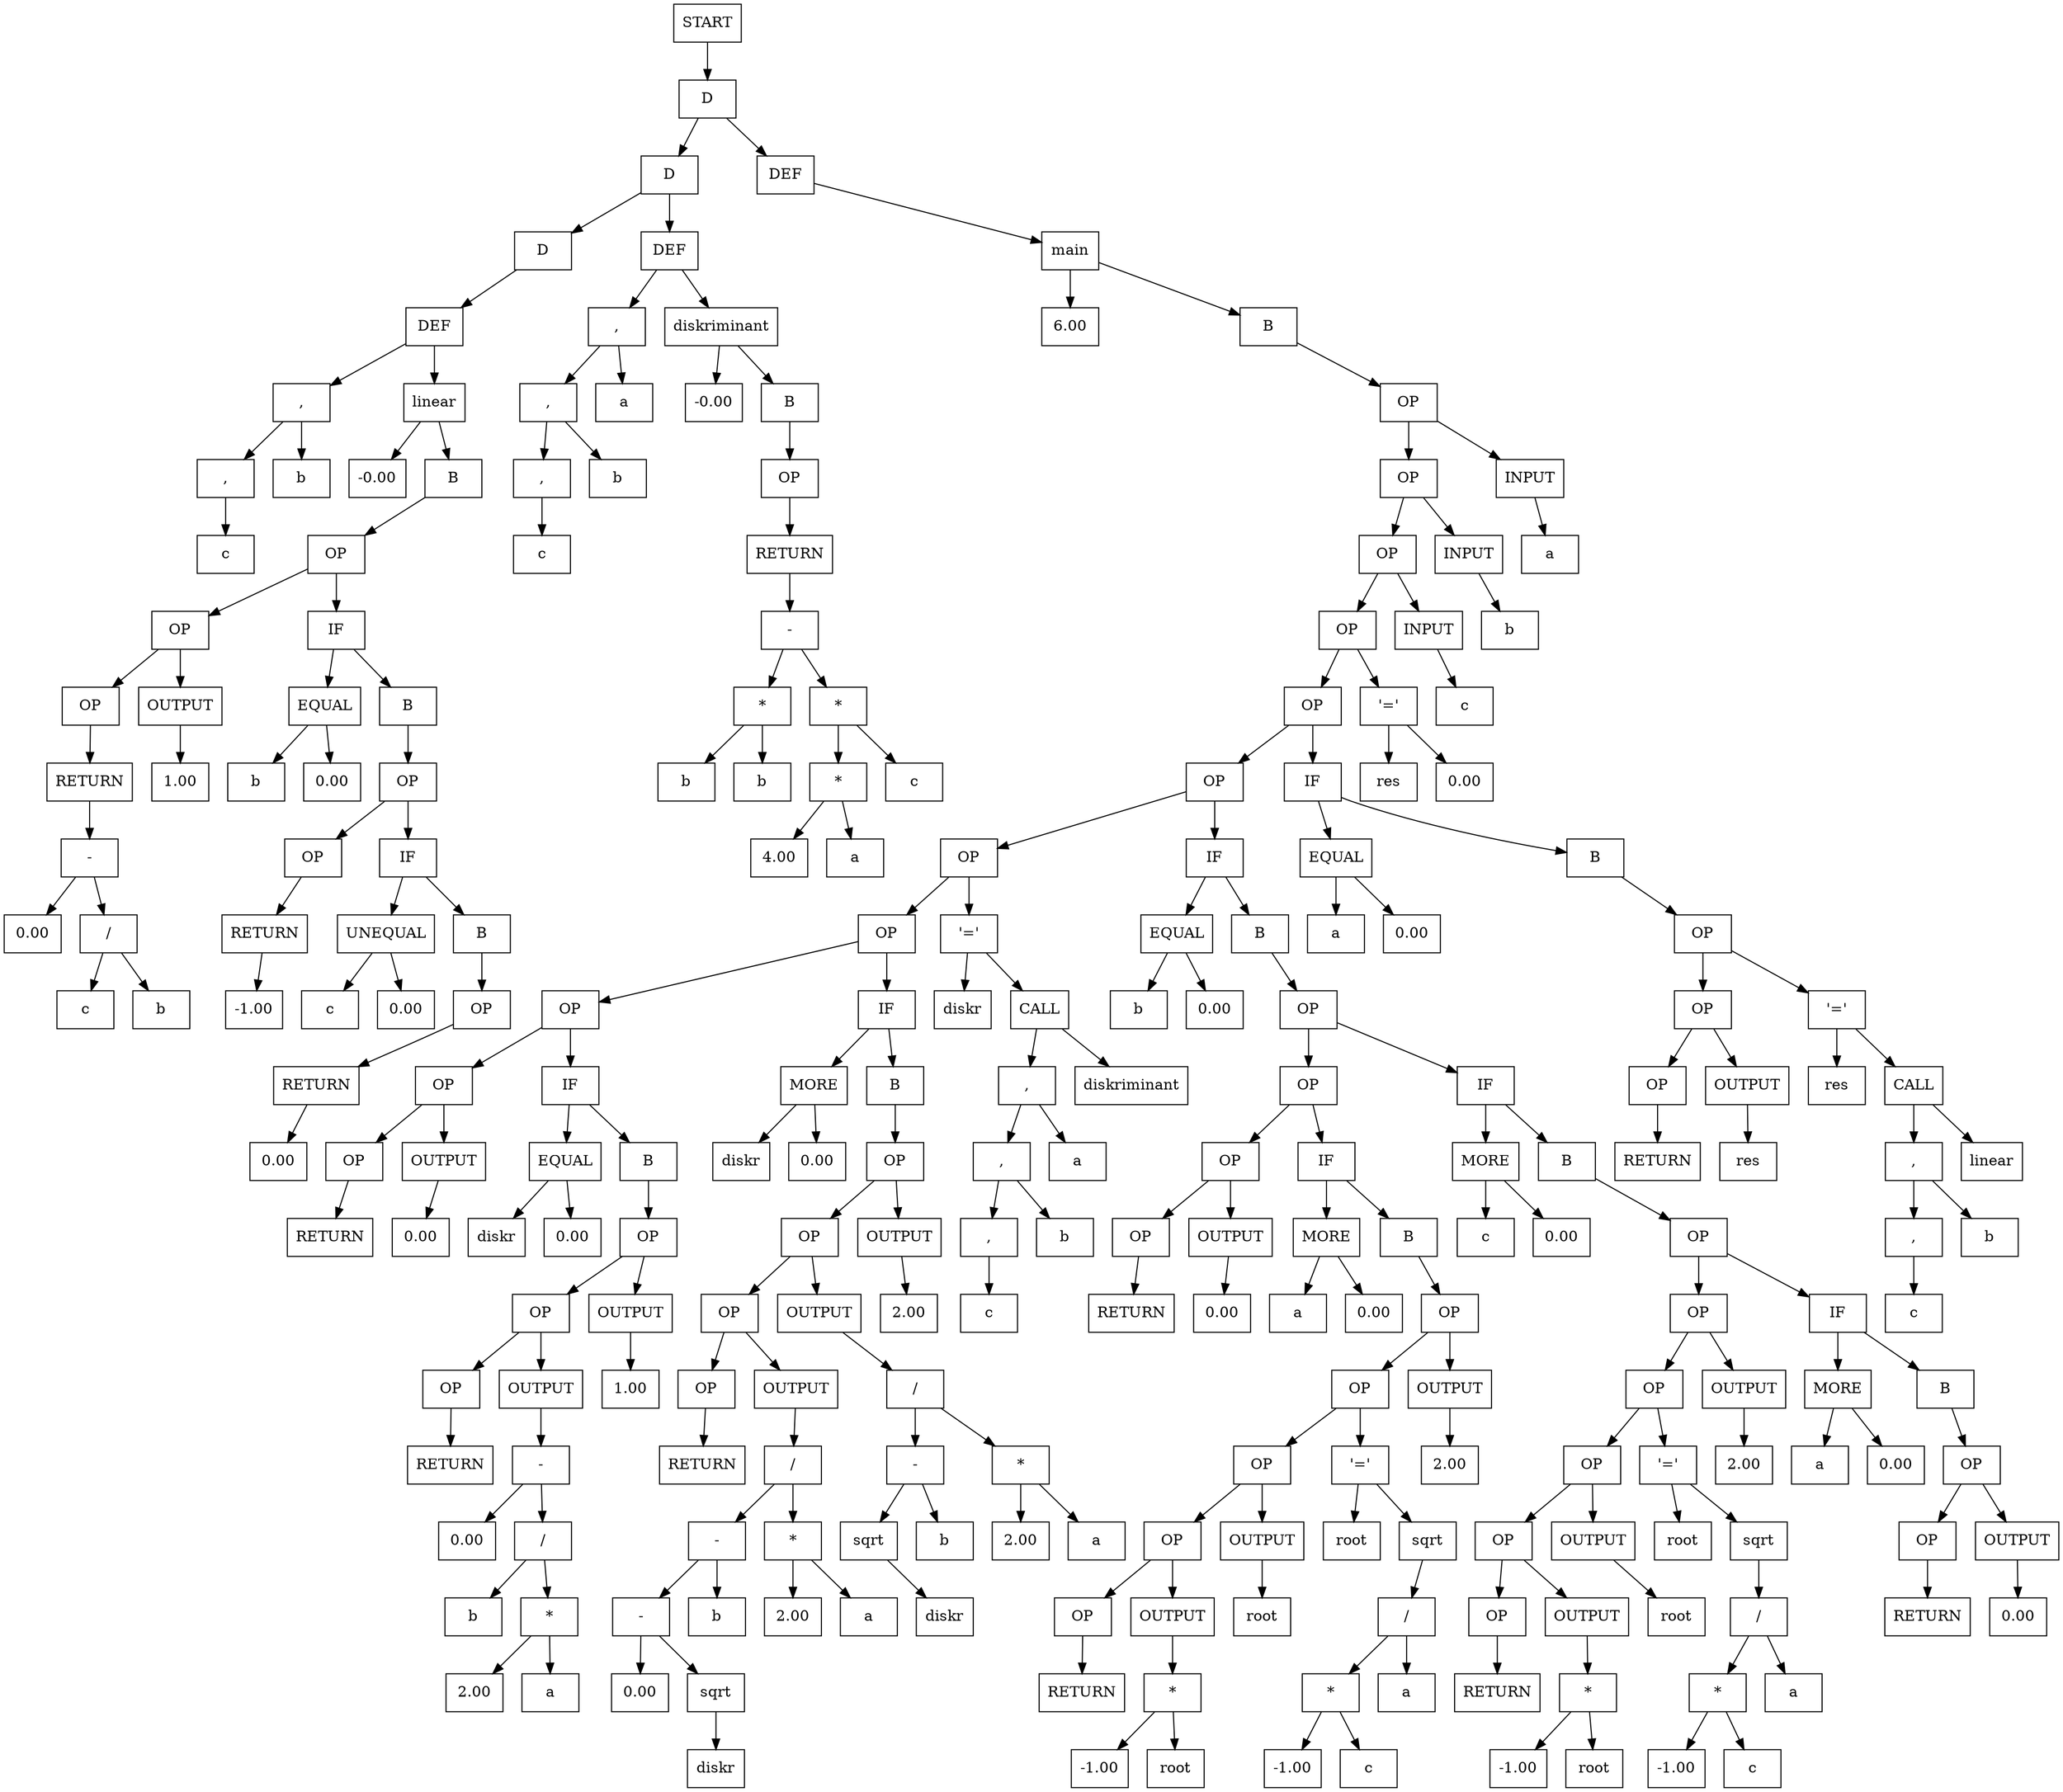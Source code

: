 digraph {
node0x55f1f8b6ec50 [label="START", shape=box];
node0x55f1f8b77110 [label="D", shape=box];
node0x55f1f8b6ec50 -> node0x55f1f8b77110
node0x55f1f8b79290 [label="D", shape=box];
node0x55f1f8b6ecc0 [label="DEF", shape=box];
node0x55f1f8b77110 -> node0x55f1f8b79290
node0x55f1f8b77110 -> node0x55f1f8b6ecc0
node0x55f1f8b6ed30 [label="main", shape=box];
node0x55f1f8b6ecc0 -> node0x55f1f8b6ed30
node0x55f1f8b79260 [label="6.00", shape=box];
node0x55f1f8b77180 [label="B", shape=box];
node0x55f1f8b6ed30 -> node0x55f1f8b79260
node0x55f1f8b6ed30 -> node0x55f1f8b77180
node0x55f1f8b771f0 [label="OP", shape=box];
node0x55f1f8b77180 -> node0x55f1f8b771f0
node0x55f1f8b77260 [label="OP", shape=box];
node0x55f1f8b6ef60 [label="INPUT", shape=box];
node0x55f1f8b771f0 -> node0x55f1f8b77260
node0x55f1f8b771f0 -> node0x55f1f8b6ef60
node0x55f1f8b6f040 [label="a", shape=box];
node0x55f1f8b6ef60 -> node0x55f1f8b6f040
node0x55f1f8b772d0 [label="OP", shape=box];
node0x55f1f8b6f120 [label="INPUT", shape=box];
node0x55f1f8b77260 -> node0x55f1f8b772d0
node0x55f1f8b77260 -> node0x55f1f8b6f120
node0x55f1f8b6f200 [label="b", shape=box];
node0x55f1f8b6f120 -> node0x55f1f8b6f200
node0x55f1f8b77340 [label="OP", shape=box];
node0x55f1f8b6f2e0 [label="INPUT", shape=box];
node0x55f1f8b772d0 -> node0x55f1f8b77340
node0x55f1f8b772d0 -> node0x55f1f8b6f2e0
node0x55f1f8b6f3c0 [label="c", shape=box];
node0x55f1f8b6f2e0 -> node0x55f1f8b6f3c0
node0x55f1f8b773b0 [label="OP", shape=box];
node0x55f1f8b6f510 [label="'='", shape=box];
node0x55f1f8b77340 -> node0x55f1f8b773b0
node0x55f1f8b77340 -> node0x55f1f8b6f510
node0x55f1f8b6f4a0 [label="res", shape=box];
node0x55f1f8b6f580 [label="0.00", shape=box];
node0x55f1f8b6f510 -> node0x55f1f8b6f4a0
node0x55f1f8b6f510 -> node0x55f1f8b6f580
node0x55f1f8b77730 [label="OP", shape=box];
node0x55f1f8b6f620 [label="IF", shape=box];
node0x55f1f8b773b0 -> node0x55f1f8b77730
node0x55f1f8b773b0 -> node0x55f1f8b6f620
node0x55f1f8b6f770 [label="EQUAL", shape=box];
node0x55f1f8b77420 [label="B", shape=box];
node0x55f1f8b6f620 -> node0x55f1f8b6f770
node0x55f1f8b6f620 -> node0x55f1f8b77420
node0x55f1f8b77490 [label="OP", shape=box];
node0x55f1f8b77420 -> node0x55f1f8b77490
node0x55f1f8b77650 [label="OP", shape=box];
node0x55f1f8b6f960 [label="'='", shape=box];
node0x55f1f8b77490 -> node0x55f1f8b77650
node0x55f1f8b77490 -> node0x55f1f8b6f960
node0x55f1f8b6f8f0 [label="res", shape=box];
node0x55f1f8b77500 [label="CALL", shape=box];
node0x55f1f8b6f960 -> node0x55f1f8b6f8f0
node0x55f1f8b6f960 -> node0x55f1f8b77500
node0x55f1f8b77570 [label=",", shape=box];
node0x55f1f8b6f9d0 [label="linear", shape=box];
node0x55f1f8b77500 -> node0x55f1f8b77570
node0x55f1f8b77500 -> node0x55f1f8b6f9d0
node0x55f1f8b775e0 [label=",", shape=box];
node0x55f1f8b6fab0 [label="b", shape=box];
node0x55f1f8b77570 -> node0x55f1f8b775e0
node0x55f1f8b77570 -> node0x55f1f8b6fab0
node0x55f1f8b6fb90 [label="c", shape=box];
node0x55f1f8b775e0 -> node0x55f1f8b6fb90
node0x55f1f8b776c0 [label="OP", shape=box];
node0x55f1f8b6fce0 [label="OUTPUT", shape=box];
node0x55f1f8b77650 -> node0x55f1f8b776c0
node0x55f1f8b77650 -> node0x55f1f8b6fce0
node0x55f1f8b6fdc0 [label="res", shape=box];
node0x55f1f8b6fce0 -> node0x55f1f8b6fdc0
node0x55f1f8b6fea0 [label="RETURN", shape=box];
node0x55f1f8b776c0 -> node0x55f1f8b6fea0
node0x55f1f8b6f700 [label="a", shape=box];
node0x55f1f8b6f7e0 [label="0.00", shape=box];
node0x55f1f8b6f770 -> node0x55f1f8b6f700
node0x55f1f8b6f770 -> node0x55f1f8b6f7e0
node0x55f1f8b785f0 [label="OP", shape=box];
node0x55f1f8b6fff0 [label="IF", shape=box];
node0x55f1f8b77730 -> node0x55f1f8b785f0
node0x55f1f8b77730 -> node0x55f1f8b6fff0
node0x55f1f8b70140 [label="EQUAL", shape=box];
node0x55f1f8b777a0 [label="B", shape=box];
node0x55f1f8b6fff0 -> node0x55f1f8b70140
node0x55f1f8b6fff0 -> node0x55f1f8b777a0
node0x55f1f8b77810 [label="OP", shape=box];
node0x55f1f8b777a0 -> node0x55f1f8b77810
node0x55f1f8b77f70 [label="OP", shape=box];
node0x55f1f8b702c0 [label="IF", shape=box];
node0x55f1f8b77810 -> node0x55f1f8b77f70
node0x55f1f8b77810 -> node0x55f1f8b702c0
node0x55f1f8b70410 [label="MORE", shape=box];
node0x55f1f8b77880 [label="B", shape=box];
node0x55f1f8b702c0 -> node0x55f1f8b70410
node0x55f1f8b702c0 -> node0x55f1f8b77880
node0x55f1f8b778f0 [label="OP", shape=box];
node0x55f1f8b77880 -> node0x55f1f8b778f0
node0x55f1f8b77ab0 [label="OP", shape=box];
node0x55f1f8b70590 [label="IF", shape=box];
node0x55f1f8b778f0 -> node0x55f1f8b77ab0
node0x55f1f8b778f0 -> node0x55f1f8b70590
node0x55f1f8b706e0 [label="MORE", shape=box];
node0x55f1f8b77960 [label="B", shape=box];
node0x55f1f8b70590 -> node0x55f1f8b706e0
node0x55f1f8b70590 -> node0x55f1f8b77960
node0x55f1f8b779d0 [label="OP", shape=box];
node0x55f1f8b77960 -> node0x55f1f8b779d0
node0x55f1f8b77a40 [label="OP", shape=box];
node0x55f1f8b70860 [label="OUTPUT", shape=box];
node0x55f1f8b779d0 -> node0x55f1f8b77a40
node0x55f1f8b779d0 -> node0x55f1f8b70860
node0x55f1f8b70940 [label="0.00", shape=box];
node0x55f1f8b70860 -> node0x55f1f8b70940
node0x55f1f8b709e0 [label="RETURN", shape=box];
node0x55f1f8b77a40 -> node0x55f1f8b709e0
node0x55f1f8b70670 [label="a", shape=box];
node0x55f1f8b70750 [label="0.00", shape=box];
node0x55f1f8b706e0 -> node0x55f1f8b70670
node0x55f1f8b706e0 -> node0x55f1f8b70750
node0x55f1f8b77b20 [label="OP", shape=box];
node0x55f1f8b70b30 [label="OUTPUT", shape=box];
node0x55f1f8b77ab0 -> node0x55f1f8b77b20
node0x55f1f8b77ab0 -> node0x55f1f8b70b30
node0x55f1f8b70c10 [label="2.00", shape=box];
node0x55f1f8b70b30 -> node0x55f1f8b70c10
node0x55f1f8b77d10 [label="OP", shape=box];
node0x55f1f8b70d20 [label="'='", shape=box];
node0x55f1f8b77b20 -> node0x55f1f8b77d10
node0x55f1f8b77b20 -> node0x55f1f8b70d20
node0x55f1f8b70cb0 [label="root", shape=box];
node0x55f1f8b70d90 [label="sqrt", shape=box];
node0x55f1f8b70d20 -> node0x55f1f8b70cb0
node0x55f1f8b70d20 -> node0x55f1f8b70d90
node0x55f1f8b77ca0 [label="/", shape=box];
node0x55f1f8b70d90 -> node0x55f1f8b77ca0
node0x55f1f8b77c30 [label="*", shape=box];
node0x55f1f8b71140 [label="a", shape=box];
node0x55f1f8b77ca0 -> node0x55f1f8b77c30
node0x55f1f8b77ca0 -> node0x55f1f8b71140
node0x55f1f8b77bc0 [label="-1.00", shape=box];
node0x55f1f8b71060 [label="c", shape=box];
node0x55f1f8b77c30 -> node0x55f1f8b77bc0
node0x55f1f8b77c30 -> node0x55f1f8b71060
node0x55f1f8b77d80 [label="OP", shape=box];
node0x55f1f8b71290 [label="OUTPUT", shape=box];
node0x55f1f8b77d10 -> node0x55f1f8b77d80
node0x55f1f8b77d10 -> node0x55f1f8b71290
node0x55f1f8b71370 [label="root", shape=box];
node0x55f1f8b71290 -> node0x55f1f8b71370
node0x55f1f8b77f00 [label="OP", shape=box];
node0x55f1f8b71450 [label="OUTPUT", shape=box];
node0x55f1f8b77d80 -> node0x55f1f8b77f00
node0x55f1f8b77d80 -> node0x55f1f8b71450
node0x55f1f8b77e90 [label="*", shape=box];
node0x55f1f8b71450 -> node0x55f1f8b77e90
node0x55f1f8b77e20 [label="-1.00", shape=box];
node0x55f1f8b71720 [label="root", shape=box];
node0x55f1f8b77e90 -> node0x55f1f8b77e20
node0x55f1f8b77e90 -> node0x55f1f8b71720
node0x55f1f8b71800 [label="RETURN", shape=box];
node0x55f1f8b77f00 -> node0x55f1f8b71800
node0x55f1f8b703a0 [label="c", shape=box];
node0x55f1f8b70480 [label="0.00", shape=box];
node0x55f1f8b70410 -> node0x55f1f8b703a0
node0x55f1f8b70410 -> node0x55f1f8b70480
node0x55f1f8b78510 [label="OP", shape=box];
node0x55f1f8b71950 [label="IF", shape=box];
node0x55f1f8b77f70 -> node0x55f1f8b78510
node0x55f1f8b77f70 -> node0x55f1f8b71950
node0x55f1f8b71aa0 [label="MORE", shape=box];
node0x55f1f8b77fe0 [label="B", shape=box];
node0x55f1f8b71950 -> node0x55f1f8b71aa0
node0x55f1f8b71950 -> node0x55f1f8b77fe0
node0x55f1f8b78050 [label="OP", shape=box];
node0x55f1f8b77fe0 -> node0x55f1f8b78050
node0x55f1f8b780c0 [label="OP", shape=box];
node0x55f1f8b71c20 [label="OUTPUT", shape=box];
node0x55f1f8b78050 -> node0x55f1f8b780c0
node0x55f1f8b78050 -> node0x55f1f8b71c20
node0x55f1f8b71d00 [label="2.00", shape=box];
node0x55f1f8b71c20 -> node0x55f1f8b71d00
node0x55f1f8b782b0 [label="OP", shape=box];
node0x55f1f8b71e10 [label="'='", shape=box];
node0x55f1f8b780c0 -> node0x55f1f8b782b0
node0x55f1f8b780c0 -> node0x55f1f8b71e10
node0x55f1f8b71da0 [label="root", shape=box];
node0x55f1f8b71e80 [label="sqrt", shape=box];
node0x55f1f8b71e10 -> node0x55f1f8b71da0
node0x55f1f8b71e10 -> node0x55f1f8b71e80
node0x55f1f8b78240 [label="/", shape=box];
node0x55f1f8b71e80 -> node0x55f1f8b78240
node0x55f1f8b781d0 [label="*", shape=box];
node0x55f1f8b72230 [label="a", shape=box];
node0x55f1f8b78240 -> node0x55f1f8b781d0
node0x55f1f8b78240 -> node0x55f1f8b72230
node0x55f1f8b78160 [label="-1.00", shape=box];
node0x55f1f8b72150 [label="c", shape=box];
node0x55f1f8b781d0 -> node0x55f1f8b78160
node0x55f1f8b781d0 -> node0x55f1f8b72150
node0x55f1f8b78320 [label="OP", shape=box];
node0x55f1f8b72380 [label="OUTPUT", shape=box];
node0x55f1f8b782b0 -> node0x55f1f8b78320
node0x55f1f8b782b0 -> node0x55f1f8b72380
node0x55f1f8b72460 [label="root", shape=box];
node0x55f1f8b72380 -> node0x55f1f8b72460
node0x55f1f8b784a0 [label="OP", shape=box];
node0x55f1f8b72540 [label="OUTPUT", shape=box];
node0x55f1f8b78320 -> node0x55f1f8b784a0
node0x55f1f8b78320 -> node0x55f1f8b72540
node0x55f1f8b78430 [label="*", shape=box];
node0x55f1f8b72540 -> node0x55f1f8b78430
node0x55f1f8b783c0 [label="-1.00", shape=box];
node0x55f1f8b72810 [label="root", shape=box];
node0x55f1f8b78430 -> node0x55f1f8b783c0
node0x55f1f8b78430 -> node0x55f1f8b72810
node0x55f1f8b728f0 [label="RETURN", shape=box];
node0x55f1f8b784a0 -> node0x55f1f8b728f0
node0x55f1f8b71a30 [label="a", shape=box];
node0x55f1f8b71b10 [label="0.00", shape=box];
node0x55f1f8b71aa0 -> node0x55f1f8b71a30
node0x55f1f8b71aa0 -> node0x55f1f8b71b10
node0x55f1f8b78580 [label="OP", shape=box];
node0x55f1f8b72a40 [label="OUTPUT", shape=box];
node0x55f1f8b78510 -> node0x55f1f8b78580
node0x55f1f8b78510 -> node0x55f1f8b72a40
node0x55f1f8b72b20 [label="0.00", shape=box];
node0x55f1f8b72a40 -> node0x55f1f8b72b20
node0x55f1f8b72bc0 [label="RETURN", shape=box];
node0x55f1f8b78580 -> node0x55f1f8b72bc0
node0x55f1f8b700d0 [label="b", shape=box];
node0x55f1f8b701b0 [label="0.00", shape=box];
node0x55f1f8b70140 -> node0x55f1f8b700d0
node0x55f1f8b70140 -> node0x55f1f8b701b0
node0x55f1f8b78820 [label="OP", shape=box];
node0x55f1f8b72d80 [label="'='", shape=box];
node0x55f1f8b785f0 -> node0x55f1f8b78820
node0x55f1f8b785f0 -> node0x55f1f8b72d80
node0x55f1f8b72d10 [label="diskr", shape=box];
node0x55f1f8b78660 [label="CALL", shape=box];
node0x55f1f8b72d80 -> node0x55f1f8b72d10
node0x55f1f8b72d80 -> node0x55f1f8b78660
node0x55f1f8b786d0 [label=",", shape=box];
node0x55f1f8b72df0 [label="diskriminant", shape=box];
node0x55f1f8b78660 -> node0x55f1f8b786d0
node0x55f1f8b78660 -> node0x55f1f8b72df0
node0x55f1f8b78740 [label=",", shape=box];
node0x55f1f8b72ed0 [label="a", shape=box];
node0x55f1f8b786d0 -> node0x55f1f8b78740
node0x55f1f8b786d0 -> node0x55f1f8b72ed0
node0x55f1f8b787b0 [label=",", shape=box];
node0x55f1f8b72fb0 [label="b", shape=box];
node0x55f1f8b78740 -> node0x55f1f8b787b0
node0x55f1f8b78740 -> node0x55f1f8b72fb0
node0x55f1f8b73090 [label="c", shape=box];
node0x55f1f8b787b0 -> node0x55f1f8b73090
node0x55f1f8b78dd0 [label="OP", shape=box];
node0x55f1f8b731e0 [label="IF", shape=box];
node0x55f1f8b78820 -> node0x55f1f8b78dd0
node0x55f1f8b78820 -> node0x55f1f8b731e0
node0x55f1f8b73330 [label="MORE", shape=box];
node0x55f1f8b78890 [label="B", shape=box];
node0x55f1f8b731e0 -> node0x55f1f8b73330
node0x55f1f8b731e0 -> node0x55f1f8b78890
node0x55f1f8b78900 [label="OP", shape=box];
node0x55f1f8b78890 -> node0x55f1f8b78900
node0x55f1f8b78970 [label="OP", shape=box];
node0x55f1f8b734b0 [label="OUTPUT", shape=box];
node0x55f1f8b78900 -> node0x55f1f8b78970
node0x55f1f8b78900 -> node0x55f1f8b734b0
node0x55f1f8b73590 [label="2.00", shape=box];
node0x55f1f8b734b0 -> node0x55f1f8b73590
node0x55f1f8b78b30 [label="OP", shape=box];
node0x55f1f8b73630 [label="OUTPUT", shape=box];
node0x55f1f8b78970 -> node0x55f1f8b78b30
node0x55f1f8b78970 -> node0x55f1f8b73630
node0x55f1f8b78ac0 [label="/", shape=box];
node0x55f1f8b73630 -> node0x55f1f8b78ac0
node0x55f1f8b789e0 [label="-", shape=box];
node0x55f1f8b78a50 [label="*", shape=box];
node0x55f1f8b78ac0 -> node0x55f1f8b789e0
node0x55f1f8b78ac0 -> node0x55f1f8b78a50
node0x55f1f8b73b70 [label="2.00", shape=box];
node0x55f1f8b73c10 [label="a", shape=box];
node0x55f1f8b78a50 -> node0x55f1f8b73b70
node0x55f1f8b78a50 -> node0x55f1f8b73c10
node0x55f1f8b73780 [label="sqrt", shape=box];
node0x55f1f8b739b0 [label="b", shape=box];
node0x55f1f8b789e0 -> node0x55f1f8b73780
node0x55f1f8b789e0 -> node0x55f1f8b739b0
node0x55f1f8b73860 [label="diskr", shape=box];
node0x55f1f8b73780 -> node0x55f1f8b73860
node0x55f1f8b78d60 [label="OP", shape=box];
node0x55f1f8b73d60 [label="OUTPUT", shape=box];
node0x55f1f8b78b30 -> node0x55f1f8b78d60
node0x55f1f8b78b30 -> node0x55f1f8b73d60
node0x55f1f8b78cf0 [label="/", shape=box];
node0x55f1f8b73d60 -> node0x55f1f8b78cf0
node0x55f1f8b78c10 [label="-", shape=box];
node0x55f1f8b78c80 [label="*", shape=box];
node0x55f1f8b78cf0 -> node0x55f1f8b78c10
node0x55f1f8b78cf0 -> node0x55f1f8b78c80
node0x55f1f8b74340 [label="2.00", shape=box];
node0x55f1f8b743e0 [label="a", shape=box];
node0x55f1f8b78c80 -> node0x55f1f8b74340
node0x55f1f8b78c80 -> node0x55f1f8b743e0
node0x55f1f8b78ba0 [label="-", shape=box];
node0x55f1f8b74180 [label="b", shape=box];
node0x55f1f8b78c10 -> node0x55f1f8b78ba0
node0x55f1f8b78c10 -> node0x55f1f8b74180
node0x55f1f8b73eb0 [label="0.00", shape=box];
node0x55f1f8b73f50 [label="sqrt", shape=box];
node0x55f1f8b78ba0 -> node0x55f1f8b73eb0
node0x55f1f8b78ba0 -> node0x55f1f8b73f50
node0x55f1f8b74030 [label="diskr", shape=box];
node0x55f1f8b73f50 -> node0x55f1f8b74030
node0x55f1f8b74530 [label="RETURN", shape=box];
node0x55f1f8b78d60 -> node0x55f1f8b74530
node0x55f1f8b732c0 [label="diskr", shape=box];
node0x55f1f8b733a0 [label="0.00", shape=box];
node0x55f1f8b73330 -> node0x55f1f8b732c0
node0x55f1f8b73330 -> node0x55f1f8b733a0
node0x55f1f8b79180 [label="OP", shape=box];
node0x55f1f8b74680 [label="IF", shape=box];
node0x55f1f8b78dd0 -> node0x55f1f8b79180
node0x55f1f8b78dd0 -> node0x55f1f8b74680
node0x55f1f8b747d0 [label="EQUAL", shape=box];
node0x55f1f8b78e40 [label="B", shape=box];
node0x55f1f8b74680 -> node0x55f1f8b747d0
node0x55f1f8b74680 -> node0x55f1f8b78e40
node0x55f1f8b78eb0 [label="OP", shape=box];
node0x55f1f8b78e40 -> node0x55f1f8b78eb0
node0x55f1f8b78f20 [label="OP", shape=box];
node0x55f1f8b74950 [label="OUTPUT", shape=box];
node0x55f1f8b78eb0 -> node0x55f1f8b78f20
node0x55f1f8b78eb0 -> node0x55f1f8b74950
node0x55f1f8b74a30 [label="1.00", shape=box];
node0x55f1f8b74950 -> node0x55f1f8b74a30
node0x55f1f8b79110 [label="OP", shape=box];
node0x55f1f8b74ad0 [label="OUTPUT", shape=box];
node0x55f1f8b78f20 -> node0x55f1f8b79110
node0x55f1f8b78f20 -> node0x55f1f8b74ad0
node0x55f1f8b790a0 [label="-", shape=box];
node0x55f1f8b74ad0 -> node0x55f1f8b790a0
node0x55f1f8b79070 [label="0.00", shape=box];
node0x55f1f8b79000 [label="/", shape=box];
node0x55f1f8b790a0 -> node0x55f1f8b79070
node0x55f1f8b790a0 -> node0x55f1f8b79000
node0x55f1f8b74c20 [label="b", shape=box];
node0x55f1f8b78f90 [label="*", shape=box];
node0x55f1f8b79000 -> node0x55f1f8b74c20
node0x55f1f8b79000 -> node0x55f1f8b78f90
node0x55f1f8b74d70 [label="2.00", shape=box];
node0x55f1f8b74e10 [label="a", shape=box];
node0x55f1f8b78f90 -> node0x55f1f8b74d70
node0x55f1f8b78f90 -> node0x55f1f8b74e10
node0x55f1f8b74f60 [label="RETURN", shape=box];
node0x55f1f8b79110 -> node0x55f1f8b74f60
node0x55f1f8b74760 [label="diskr", shape=box];
node0x55f1f8b74840 [label="0.00", shape=box];
node0x55f1f8b747d0 -> node0x55f1f8b74760
node0x55f1f8b747d0 -> node0x55f1f8b74840
node0x55f1f8b791f0 [label="OP", shape=box];
node0x55f1f8b750b0 [label="OUTPUT", shape=box];
node0x55f1f8b79180 -> node0x55f1f8b791f0
node0x55f1f8b79180 -> node0x55f1f8b750b0
node0x55f1f8b75190 [label="0.00", shape=box];
node0x55f1f8b750b0 -> node0x55f1f8b75190
node0x55f1f8b75230 [label="RETURN", shape=box];
node0x55f1f8b791f0 -> node0x55f1f8b75230
node0x55f1f8b79720 [label="D", shape=box];
node0x55f1f8b75380 [label="DEF", shape=box];
node0x55f1f8b79290 -> node0x55f1f8b79720
node0x55f1f8b79290 -> node0x55f1f8b75380
node0x55f1f8b79300 [label=",", shape=box];
node0x55f1f8b753f0 [label="diskriminant", shape=box];
node0x55f1f8b75380 -> node0x55f1f8b79300
node0x55f1f8b75380 -> node0x55f1f8b753f0
node0x55f1f8b796f0 [label="-0.00", shape=box];
node0x55f1f8b79450 [label="B", shape=box];
node0x55f1f8b753f0 -> node0x55f1f8b796f0
node0x55f1f8b753f0 -> node0x55f1f8b79450
node0x55f1f8b794c0 [label="OP", shape=box];
node0x55f1f8b79450 -> node0x55f1f8b794c0
node0x55f1f8b75850 [label="RETURN", shape=box];
node0x55f1f8b794c0 -> node0x55f1f8b75850
node0x55f1f8b79680 [label="-", shape=box];
node0x55f1f8b75850 -> node0x55f1f8b79680
node0x55f1f8b79530 [label="*", shape=box];
node0x55f1f8b79610 [label="*", shape=box];
node0x55f1f8b79680 -> node0x55f1f8b79530
node0x55f1f8b79680 -> node0x55f1f8b79610
node0x55f1f8b795a0 [label="*", shape=box];
node0x55f1f8b75c70 [label="c", shape=box];
node0x55f1f8b79610 -> node0x55f1f8b795a0
node0x55f1f8b79610 -> node0x55f1f8b75c70
node0x55f1f8b75af0 [label="4.00", shape=box];
node0x55f1f8b75b90 [label="a", shape=box];
node0x55f1f8b795a0 -> node0x55f1f8b75af0
node0x55f1f8b795a0 -> node0x55f1f8b75b90
node0x55f1f8b75930 [label="b", shape=box];
node0x55f1f8b75a10 [label="b", shape=box];
node0x55f1f8b79530 -> node0x55f1f8b75930
node0x55f1f8b79530 -> node0x55f1f8b75a10
node0x55f1f8b79370 [label=",", shape=box];
node0x55f1f8b754d0 [label="a", shape=box];
node0x55f1f8b79300 -> node0x55f1f8b79370
node0x55f1f8b79300 -> node0x55f1f8b754d0
node0x55f1f8b793e0 [label=",", shape=box];
node0x55f1f8b755b0 [label="b", shape=box];
node0x55f1f8b79370 -> node0x55f1f8b793e0
node0x55f1f8b79370 -> node0x55f1f8b755b0
node0x55f1f8b75690 [label="c", shape=box];
node0x55f1f8b793e0 -> node0x55f1f8b75690
node0x55f1f8b75e30 [label="DEF", shape=box];
node0x55f1f8b79720 -> node0x55f1f8b75e30
node0x55f1f8b79790 [label=",", shape=box];
node0x55f1f8b75ea0 [label="linear", shape=box];
node0x55f1f8b75e30 -> node0x55f1f8b79790
node0x55f1f8b75e30 -> node0x55f1f8b75ea0
node0x55f1f8b79e10 [label="-0.00", shape=box];
node0x55f1f8b79870 [label="B", shape=box];
node0x55f1f8b75ea0 -> node0x55f1f8b79e10
node0x55f1f8b75ea0 -> node0x55f1f8b79870
node0x55f1f8b798e0 [label="OP", shape=box];
node0x55f1f8b79870 -> node0x55f1f8b798e0
node0x55f1f8b79c20 [label="OP", shape=box];
node0x55f1f8b76220 [label="IF", shape=box];
node0x55f1f8b798e0 -> node0x55f1f8b79c20
node0x55f1f8b798e0 -> node0x55f1f8b76220
node0x55f1f8b76370 [label="EQUAL", shape=box];
node0x55f1f8b79950 [label="B", shape=box];
node0x55f1f8b76220 -> node0x55f1f8b76370
node0x55f1f8b76220 -> node0x55f1f8b79950
node0x55f1f8b799c0 [label="OP", shape=box];
node0x55f1f8b79950 -> node0x55f1f8b799c0
node0x55f1f8b79b10 [label="OP", shape=box];
node0x55f1f8b764f0 [label="IF", shape=box];
node0x55f1f8b799c0 -> node0x55f1f8b79b10
node0x55f1f8b799c0 -> node0x55f1f8b764f0
node0x55f1f8b76640 [label="UNEQUAL", shape=box];
node0x55f1f8b79a30 [label="B", shape=box];
node0x55f1f8b764f0 -> node0x55f1f8b76640
node0x55f1f8b764f0 -> node0x55f1f8b79a30
node0x55f1f8b79aa0 [label="OP", shape=box];
node0x55f1f8b79a30 -> node0x55f1f8b79aa0
node0x55f1f8b767c0 [label="RETURN", shape=box];
node0x55f1f8b79aa0 -> node0x55f1f8b767c0
node0x55f1f8b76830 [label="0.00", shape=box];
node0x55f1f8b767c0 -> node0x55f1f8b76830
node0x55f1f8b765d0 [label="c", shape=box];
node0x55f1f8b766b0 [label="0.00", shape=box];
node0x55f1f8b76640 -> node0x55f1f8b765d0
node0x55f1f8b76640 -> node0x55f1f8b766b0
node0x55f1f8b76940 [label="RETURN", shape=box];
node0x55f1f8b79b10 -> node0x55f1f8b76940
node0x55f1f8b79bb0 [label="-1.00", shape=box];
node0x55f1f8b76940 -> node0x55f1f8b79bb0
node0x55f1f8b76300 [label="b", shape=box];
node0x55f1f8b763e0 [label="0.00", shape=box];
node0x55f1f8b76370 -> node0x55f1f8b76300
node0x55f1f8b76370 -> node0x55f1f8b763e0
node0x55f1f8b79c90 [label="OP", shape=box];
node0x55f1f8b76b30 [label="OUTPUT", shape=box];
node0x55f1f8b79c20 -> node0x55f1f8b79c90
node0x55f1f8b79c20 -> node0x55f1f8b76b30
node0x55f1f8b76c10 [label="1.00", shape=box];
node0x55f1f8b76b30 -> node0x55f1f8b76c10
node0x55f1f8b76cb0 [label="RETURN", shape=box];
node0x55f1f8b79c90 -> node0x55f1f8b76cb0
node0x55f1f8b79da0 [label="-", shape=box];
node0x55f1f8b76cb0 -> node0x55f1f8b79da0
node0x55f1f8b79d70 [label="0.00", shape=box];
node0x55f1f8b79d00 [label="/", shape=box];
node0x55f1f8b79da0 -> node0x55f1f8b79d70
node0x55f1f8b79da0 -> node0x55f1f8b79d00
node0x55f1f8b76e00 [label="c", shape=box];
node0x55f1f8b76ee0 [label="b", shape=box];
node0x55f1f8b79d00 -> node0x55f1f8b76e00
node0x55f1f8b79d00 -> node0x55f1f8b76ee0
node0x55f1f8b79800 [label=",", shape=box];
node0x55f1f8b75f80 [label="b", shape=box];
node0x55f1f8b79790 -> node0x55f1f8b79800
node0x55f1f8b79790 -> node0x55f1f8b75f80
node0x55f1f8b76060 [label="c", shape=box];
node0x55f1f8b79800 -> node0x55f1f8b76060
}
